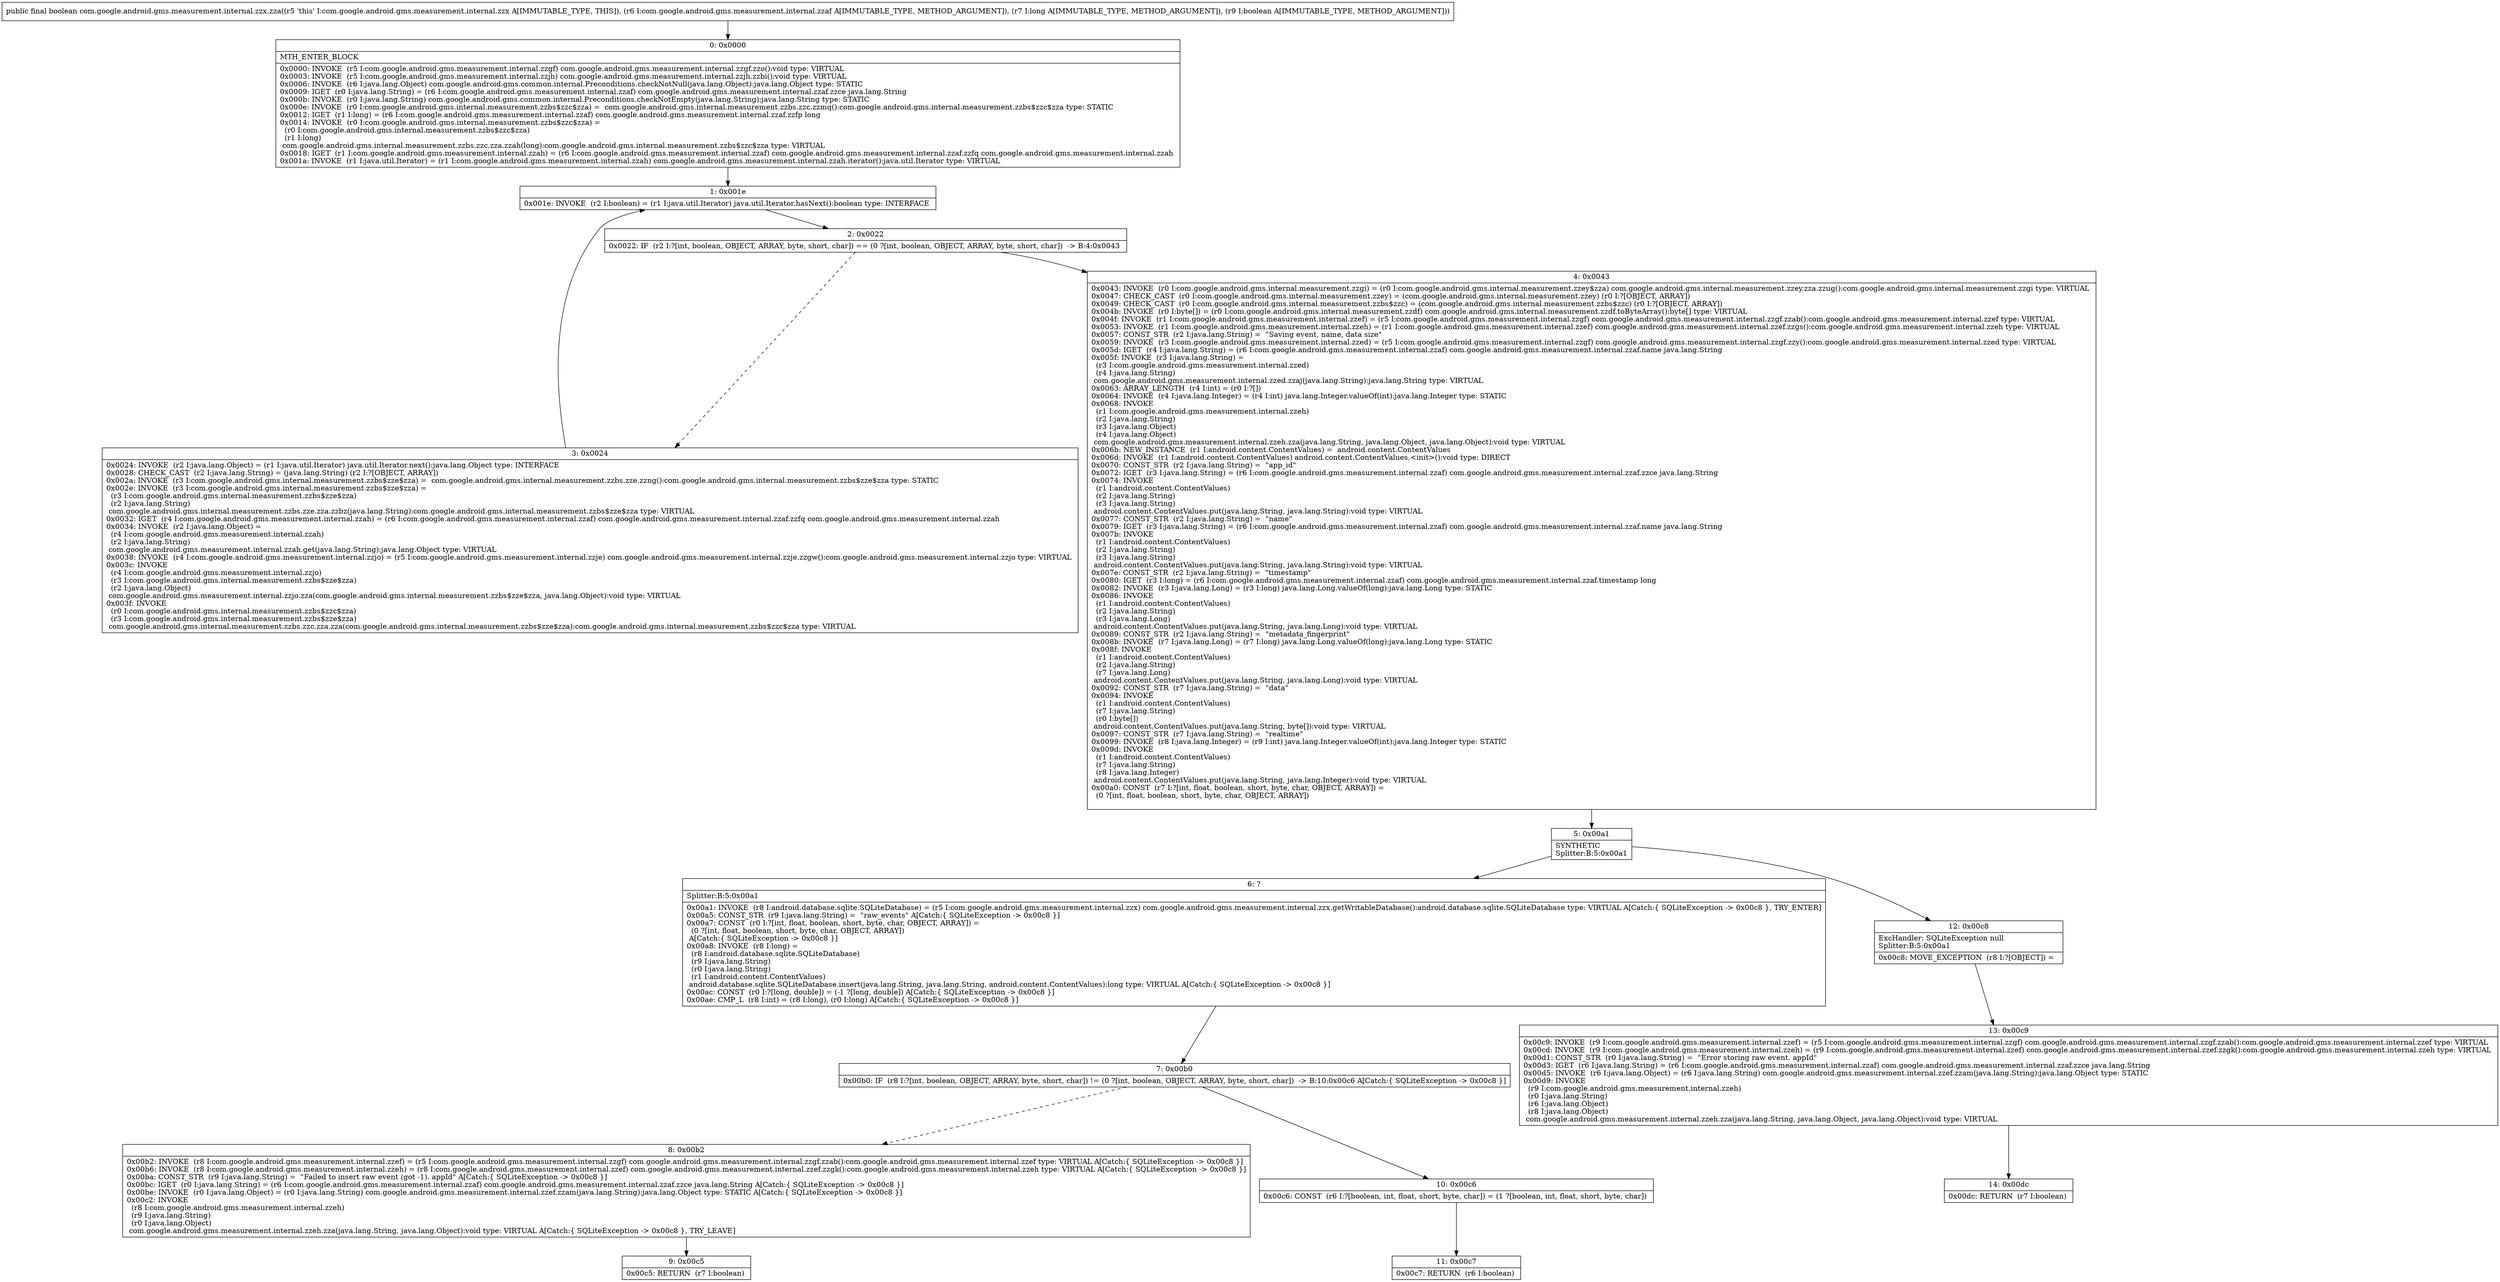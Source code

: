 digraph "CFG forcom.google.android.gms.measurement.internal.zzx.zza(Lcom\/google\/android\/gms\/measurement\/internal\/zzaf;JZ)Z" {
Node_0 [shape=record,label="{0\:\ 0x0000|MTH_ENTER_BLOCK\l|0x0000: INVOKE  (r5 I:com.google.android.gms.measurement.internal.zzgf) com.google.android.gms.measurement.internal.zzgf.zzo():void type: VIRTUAL \l0x0003: INVOKE  (r5 I:com.google.android.gms.measurement.internal.zzjh) com.google.android.gms.measurement.internal.zzjh.zzbi():void type: VIRTUAL \l0x0006: INVOKE  (r6 I:java.lang.Object) com.google.android.gms.common.internal.Preconditions.checkNotNull(java.lang.Object):java.lang.Object type: STATIC \l0x0009: IGET  (r0 I:java.lang.String) = (r6 I:com.google.android.gms.measurement.internal.zzaf) com.google.android.gms.measurement.internal.zzaf.zzce java.lang.String \l0x000b: INVOKE  (r0 I:java.lang.String) com.google.android.gms.common.internal.Preconditions.checkNotEmpty(java.lang.String):java.lang.String type: STATIC \l0x000e: INVOKE  (r0 I:com.google.android.gms.internal.measurement.zzbs$zzc$zza) =  com.google.android.gms.internal.measurement.zzbs.zzc.zzmq():com.google.android.gms.internal.measurement.zzbs$zzc$zza type: STATIC \l0x0012: IGET  (r1 I:long) = (r6 I:com.google.android.gms.measurement.internal.zzaf) com.google.android.gms.measurement.internal.zzaf.zzfp long \l0x0014: INVOKE  (r0 I:com.google.android.gms.internal.measurement.zzbs$zzc$zza) = \l  (r0 I:com.google.android.gms.internal.measurement.zzbs$zzc$zza)\l  (r1 I:long)\l com.google.android.gms.internal.measurement.zzbs.zzc.zza.zzah(long):com.google.android.gms.internal.measurement.zzbs$zzc$zza type: VIRTUAL \l0x0018: IGET  (r1 I:com.google.android.gms.measurement.internal.zzah) = (r6 I:com.google.android.gms.measurement.internal.zzaf) com.google.android.gms.measurement.internal.zzaf.zzfq com.google.android.gms.measurement.internal.zzah \l0x001a: INVOKE  (r1 I:java.util.Iterator) = (r1 I:com.google.android.gms.measurement.internal.zzah) com.google.android.gms.measurement.internal.zzah.iterator():java.util.Iterator type: VIRTUAL \l}"];
Node_1 [shape=record,label="{1\:\ 0x001e|0x001e: INVOKE  (r2 I:boolean) = (r1 I:java.util.Iterator) java.util.Iterator.hasNext():boolean type: INTERFACE \l}"];
Node_2 [shape=record,label="{2\:\ 0x0022|0x0022: IF  (r2 I:?[int, boolean, OBJECT, ARRAY, byte, short, char]) == (0 ?[int, boolean, OBJECT, ARRAY, byte, short, char])  \-\> B:4:0x0043 \l}"];
Node_3 [shape=record,label="{3\:\ 0x0024|0x0024: INVOKE  (r2 I:java.lang.Object) = (r1 I:java.util.Iterator) java.util.Iterator.next():java.lang.Object type: INTERFACE \l0x0028: CHECK_CAST  (r2 I:java.lang.String) = (java.lang.String) (r2 I:?[OBJECT, ARRAY]) \l0x002a: INVOKE  (r3 I:com.google.android.gms.internal.measurement.zzbs$zze$zza) =  com.google.android.gms.internal.measurement.zzbs.zze.zzng():com.google.android.gms.internal.measurement.zzbs$zze$zza type: STATIC \l0x002e: INVOKE  (r3 I:com.google.android.gms.internal.measurement.zzbs$zze$zza) = \l  (r3 I:com.google.android.gms.internal.measurement.zzbs$zze$zza)\l  (r2 I:java.lang.String)\l com.google.android.gms.internal.measurement.zzbs.zze.zza.zzbz(java.lang.String):com.google.android.gms.internal.measurement.zzbs$zze$zza type: VIRTUAL \l0x0032: IGET  (r4 I:com.google.android.gms.measurement.internal.zzah) = (r6 I:com.google.android.gms.measurement.internal.zzaf) com.google.android.gms.measurement.internal.zzaf.zzfq com.google.android.gms.measurement.internal.zzah \l0x0034: INVOKE  (r2 I:java.lang.Object) = \l  (r4 I:com.google.android.gms.measurement.internal.zzah)\l  (r2 I:java.lang.String)\l com.google.android.gms.measurement.internal.zzah.get(java.lang.String):java.lang.Object type: VIRTUAL \l0x0038: INVOKE  (r4 I:com.google.android.gms.measurement.internal.zzjo) = (r5 I:com.google.android.gms.measurement.internal.zzje) com.google.android.gms.measurement.internal.zzje.zzgw():com.google.android.gms.measurement.internal.zzjo type: VIRTUAL \l0x003c: INVOKE  \l  (r4 I:com.google.android.gms.measurement.internal.zzjo)\l  (r3 I:com.google.android.gms.internal.measurement.zzbs$zze$zza)\l  (r2 I:java.lang.Object)\l com.google.android.gms.measurement.internal.zzjo.zza(com.google.android.gms.internal.measurement.zzbs$zze$zza, java.lang.Object):void type: VIRTUAL \l0x003f: INVOKE  \l  (r0 I:com.google.android.gms.internal.measurement.zzbs$zzc$zza)\l  (r3 I:com.google.android.gms.internal.measurement.zzbs$zze$zza)\l com.google.android.gms.internal.measurement.zzbs.zzc.zza.zza(com.google.android.gms.internal.measurement.zzbs$zze$zza):com.google.android.gms.internal.measurement.zzbs$zzc$zza type: VIRTUAL \l}"];
Node_4 [shape=record,label="{4\:\ 0x0043|0x0043: INVOKE  (r0 I:com.google.android.gms.internal.measurement.zzgi) = (r0 I:com.google.android.gms.internal.measurement.zzey$zza) com.google.android.gms.internal.measurement.zzey.zza.zzug():com.google.android.gms.internal.measurement.zzgi type: VIRTUAL \l0x0047: CHECK_CAST  (r0 I:com.google.android.gms.internal.measurement.zzey) = (com.google.android.gms.internal.measurement.zzey) (r0 I:?[OBJECT, ARRAY]) \l0x0049: CHECK_CAST  (r0 I:com.google.android.gms.internal.measurement.zzbs$zzc) = (com.google.android.gms.internal.measurement.zzbs$zzc) (r0 I:?[OBJECT, ARRAY]) \l0x004b: INVOKE  (r0 I:byte[]) = (r0 I:com.google.android.gms.internal.measurement.zzdf) com.google.android.gms.internal.measurement.zzdf.toByteArray():byte[] type: VIRTUAL \l0x004f: INVOKE  (r1 I:com.google.android.gms.measurement.internal.zzef) = (r5 I:com.google.android.gms.measurement.internal.zzgf) com.google.android.gms.measurement.internal.zzgf.zzab():com.google.android.gms.measurement.internal.zzef type: VIRTUAL \l0x0053: INVOKE  (r1 I:com.google.android.gms.measurement.internal.zzeh) = (r1 I:com.google.android.gms.measurement.internal.zzef) com.google.android.gms.measurement.internal.zzef.zzgs():com.google.android.gms.measurement.internal.zzeh type: VIRTUAL \l0x0057: CONST_STR  (r2 I:java.lang.String) =  \"Saving event, name, data size\" \l0x0059: INVOKE  (r3 I:com.google.android.gms.measurement.internal.zzed) = (r5 I:com.google.android.gms.measurement.internal.zzgf) com.google.android.gms.measurement.internal.zzgf.zzy():com.google.android.gms.measurement.internal.zzed type: VIRTUAL \l0x005d: IGET  (r4 I:java.lang.String) = (r6 I:com.google.android.gms.measurement.internal.zzaf) com.google.android.gms.measurement.internal.zzaf.name java.lang.String \l0x005f: INVOKE  (r3 I:java.lang.String) = \l  (r3 I:com.google.android.gms.measurement.internal.zzed)\l  (r4 I:java.lang.String)\l com.google.android.gms.measurement.internal.zzed.zzaj(java.lang.String):java.lang.String type: VIRTUAL \l0x0063: ARRAY_LENGTH  (r4 I:int) = (r0 I:?[]) \l0x0064: INVOKE  (r4 I:java.lang.Integer) = (r4 I:int) java.lang.Integer.valueOf(int):java.lang.Integer type: STATIC \l0x0068: INVOKE  \l  (r1 I:com.google.android.gms.measurement.internal.zzeh)\l  (r2 I:java.lang.String)\l  (r3 I:java.lang.Object)\l  (r4 I:java.lang.Object)\l com.google.android.gms.measurement.internal.zzeh.zza(java.lang.String, java.lang.Object, java.lang.Object):void type: VIRTUAL \l0x006b: NEW_INSTANCE  (r1 I:android.content.ContentValues) =  android.content.ContentValues \l0x006d: INVOKE  (r1 I:android.content.ContentValues) android.content.ContentValues.\<init\>():void type: DIRECT \l0x0070: CONST_STR  (r2 I:java.lang.String) =  \"app_id\" \l0x0072: IGET  (r3 I:java.lang.String) = (r6 I:com.google.android.gms.measurement.internal.zzaf) com.google.android.gms.measurement.internal.zzaf.zzce java.lang.String \l0x0074: INVOKE  \l  (r1 I:android.content.ContentValues)\l  (r2 I:java.lang.String)\l  (r3 I:java.lang.String)\l android.content.ContentValues.put(java.lang.String, java.lang.String):void type: VIRTUAL \l0x0077: CONST_STR  (r2 I:java.lang.String) =  \"name\" \l0x0079: IGET  (r3 I:java.lang.String) = (r6 I:com.google.android.gms.measurement.internal.zzaf) com.google.android.gms.measurement.internal.zzaf.name java.lang.String \l0x007b: INVOKE  \l  (r1 I:android.content.ContentValues)\l  (r2 I:java.lang.String)\l  (r3 I:java.lang.String)\l android.content.ContentValues.put(java.lang.String, java.lang.String):void type: VIRTUAL \l0x007e: CONST_STR  (r2 I:java.lang.String) =  \"timestamp\" \l0x0080: IGET  (r3 I:long) = (r6 I:com.google.android.gms.measurement.internal.zzaf) com.google.android.gms.measurement.internal.zzaf.timestamp long \l0x0082: INVOKE  (r3 I:java.lang.Long) = (r3 I:long) java.lang.Long.valueOf(long):java.lang.Long type: STATIC \l0x0086: INVOKE  \l  (r1 I:android.content.ContentValues)\l  (r2 I:java.lang.String)\l  (r3 I:java.lang.Long)\l android.content.ContentValues.put(java.lang.String, java.lang.Long):void type: VIRTUAL \l0x0089: CONST_STR  (r2 I:java.lang.String) =  \"metadata_fingerprint\" \l0x008b: INVOKE  (r7 I:java.lang.Long) = (r7 I:long) java.lang.Long.valueOf(long):java.lang.Long type: STATIC \l0x008f: INVOKE  \l  (r1 I:android.content.ContentValues)\l  (r2 I:java.lang.String)\l  (r7 I:java.lang.Long)\l android.content.ContentValues.put(java.lang.String, java.lang.Long):void type: VIRTUAL \l0x0092: CONST_STR  (r7 I:java.lang.String) =  \"data\" \l0x0094: INVOKE  \l  (r1 I:android.content.ContentValues)\l  (r7 I:java.lang.String)\l  (r0 I:byte[])\l android.content.ContentValues.put(java.lang.String, byte[]):void type: VIRTUAL \l0x0097: CONST_STR  (r7 I:java.lang.String) =  \"realtime\" \l0x0099: INVOKE  (r8 I:java.lang.Integer) = (r9 I:int) java.lang.Integer.valueOf(int):java.lang.Integer type: STATIC \l0x009d: INVOKE  \l  (r1 I:android.content.ContentValues)\l  (r7 I:java.lang.String)\l  (r8 I:java.lang.Integer)\l android.content.ContentValues.put(java.lang.String, java.lang.Integer):void type: VIRTUAL \l0x00a0: CONST  (r7 I:?[int, float, boolean, short, byte, char, OBJECT, ARRAY]) = \l  (0 ?[int, float, boolean, short, byte, char, OBJECT, ARRAY])\l \l}"];
Node_5 [shape=record,label="{5\:\ 0x00a1|SYNTHETIC\lSplitter:B:5:0x00a1\l}"];
Node_6 [shape=record,label="{6\:\ ?|Splitter:B:5:0x00a1\l|0x00a1: INVOKE  (r8 I:android.database.sqlite.SQLiteDatabase) = (r5 I:com.google.android.gms.measurement.internal.zzx) com.google.android.gms.measurement.internal.zzx.getWritableDatabase():android.database.sqlite.SQLiteDatabase type: VIRTUAL A[Catch:\{ SQLiteException \-\> 0x00c8 \}, TRY_ENTER]\l0x00a5: CONST_STR  (r9 I:java.lang.String) =  \"raw_events\" A[Catch:\{ SQLiteException \-\> 0x00c8 \}]\l0x00a7: CONST  (r0 I:?[int, float, boolean, short, byte, char, OBJECT, ARRAY]) = \l  (0 ?[int, float, boolean, short, byte, char, OBJECT, ARRAY])\l A[Catch:\{ SQLiteException \-\> 0x00c8 \}]\l0x00a8: INVOKE  (r8 I:long) = \l  (r8 I:android.database.sqlite.SQLiteDatabase)\l  (r9 I:java.lang.String)\l  (r0 I:java.lang.String)\l  (r1 I:android.content.ContentValues)\l android.database.sqlite.SQLiteDatabase.insert(java.lang.String, java.lang.String, android.content.ContentValues):long type: VIRTUAL A[Catch:\{ SQLiteException \-\> 0x00c8 \}]\l0x00ac: CONST  (r0 I:?[long, double]) = (\-1 ?[long, double]) A[Catch:\{ SQLiteException \-\> 0x00c8 \}]\l0x00ae: CMP_L  (r8 I:int) = (r8 I:long), (r0 I:long) A[Catch:\{ SQLiteException \-\> 0x00c8 \}]\l}"];
Node_7 [shape=record,label="{7\:\ 0x00b0|0x00b0: IF  (r8 I:?[int, boolean, OBJECT, ARRAY, byte, short, char]) != (0 ?[int, boolean, OBJECT, ARRAY, byte, short, char])  \-\> B:10:0x00c6 A[Catch:\{ SQLiteException \-\> 0x00c8 \}]\l}"];
Node_8 [shape=record,label="{8\:\ 0x00b2|0x00b2: INVOKE  (r8 I:com.google.android.gms.measurement.internal.zzef) = (r5 I:com.google.android.gms.measurement.internal.zzgf) com.google.android.gms.measurement.internal.zzgf.zzab():com.google.android.gms.measurement.internal.zzef type: VIRTUAL A[Catch:\{ SQLiteException \-\> 0x00c8 \}]\l0x00b6: INVOKE  (r8 I:com.google.android.gms.measurement.internal.zzeh) = (r8 I:com.google.android.gms.measurement.internal.zzef) com.google.android.gms.measurement.internal.zzef.zzgk():com.google.android.gms.measurement.internal.zzeh type: VIRTUAL A[Catch:\{ SQLiteException \-\> 0x00c8 \}]\l0x00ba: CONST_STR  (r9 I:java.lang.String) =  \"Failed to insert raw event (got \-1). appId\" A[Catch:\{ SQLiteException \-\> 0x00c8 \}]\l0x00bc: IGET  (r0 I:java.lang.String) = (r6 I:com.google.android.gms.measurement.internal.zzaf) com.google.android.gms.measurement.internal.zzaf.zzce java.lang.String A[Catch:\{ SQLiteException \-\> 0x00c8 \}]\l0x00be: INVOKE  (r0 I:java.lang.Object) = (r0 I:java.lang.String) com.google.android.gms.measurement.internal.zzef.zzam(java.lang.String):java.lang.Object type: STATIC A[Catch:\{ SQLiteException \-\> 0x00c8 \}]\l0x00c2: INVOKE  \l  (r8 I:com.google.android.gms.measurement.internal.zzeh)\l  (r9 I:java.lang.String)\l  (r0 I:java.lang.Object)\l com.google.android.gms.measurement.internal.zzeh.zza(java.lang.String, java.lang.Object):void type: VIRTUAL A[Catch:\{ SQLiteException \-\> 0x00c8 \}, TRY_LEAVE]\l}"];
Node_9 [shape=record,label="{9\:\ 0x00c5|0x00c5: RETURN  (r7 I:boolean) \l}"];
Node_10 [shape=record,label="{10\:\ 0x00c6|0x00c6: CONST  (r6 I:?[boolean, int, float, short, byte, char]) = (1 ?[boolean, int, float, short, byte, char]) \l}"];
Node_11 [shape=record,label="{11\:\ 0x00c7|0x00c7: RETURN  (r6 I:boolean) \l}"];
Node_12 [shape=record,label="{12\:\ 0x00c8|ExcHandler: SQLiteException null\lSplitter:B:5:0x00a1\l|0x00c8: MOVE_EXCEPTION  (r8 I:?[OBJECT]) =  \l}"];
Node_13 [shape=record,label="{13\:\ 0x00c9|0x00c9: INVOKE  (r9 I:com.google.android.gms.measurement.internal.zzef) = (r5 I:com.google.android.gms.measurement.internal.zzgf) com.google.android.gms.measurement.internal.zzgf.zzab():com.google.android.gms.measurement.internal.zzef type: VIRTUAL \l0x00cd: INVOKE  (r9 I:com.google.android.gms.measurement.internal.zzeh) = (r9 I:com.google.android.gms.measurement.internal.zzef) com.google.android.gms.measurement.internal.zzef.zzgk():com.google.android.gms.measurement.internal.zzeh type: VIRTUAL \l0x00d1: CONST_STR  (r0 I:java.lang.String) =  \"Error storing raw event. appId\" \l0x00d3: IGET  (r6 I:java.lang.String) = (r6 I:com.google.android.gms.measurement.internal.zzaf) com.google.android.gms.measurement.internal.zzaf.zzce java.lang.String \l0x00d5: INVOKE  (r6 I:java.lang.Object) = (r6 I:java.lang.String) com.google.android.gms.measurement.internal.zzef.zzam(java.lang.String):java.lang.Object type: STATIC \l0x00d9: INVOKE  \l  (r9 I:com.google.android.gms.measurement.internal.zzeh)\l  (r0 I:java.lang.String)\l  (r6 I:java.lang.Object)\l  (r8 I:java.lang.Object)\l com.google.android.gms.measurement.internal.zzeh.zza(java.lang.String, java.lang.Object, java.lang.Object):void type: VIRTUAL \l}"];
Node_14 [shape=record,label="{14\:\ 0x00dc|0x00dc: RETURN  (r7 I:boolean) \l}"];
MethodNode[shape=record,label="{public final boolean com.google.android.gms.measurement.internal.zzx.zza((r5 'this' I:com.google.android.gms.measurement.internal.zzx A[IMMUTABLE_TYPE, THIS]), (r6 I:com.google.android.gms.measurement.internal.zzaf A[IMMUTABLE_TYPE, METHOD_ARGUMENT]), (r7 I:long A[IMMUTABLE_TYPE, METHOD_ARGUMENT]), (r9 I:boolean A[IMMUTABLE_TYPE, METHOD_ARGUMENT])) }"];
MethodNode -> Node_0;
Node_0 -> Node_1;
Node_1 -> Node_2;
Node_2 -> Node_3[style=dashed];
Node_2 -> Node_4;
Node_3 -> Node_1;
Node_4 -> Node_5;
Node_5 -> Node_6;
Node_5 -> Node_12;
Node_6 -> Node_7;
Node_7 -> Node_8[style=dashed];
Node_7 -> Node_10;
Node_8 -> Node_9;
Node_10 -> Node_11;
Node_12 -> Node_13;
Node_13 -> Node_14;
}

